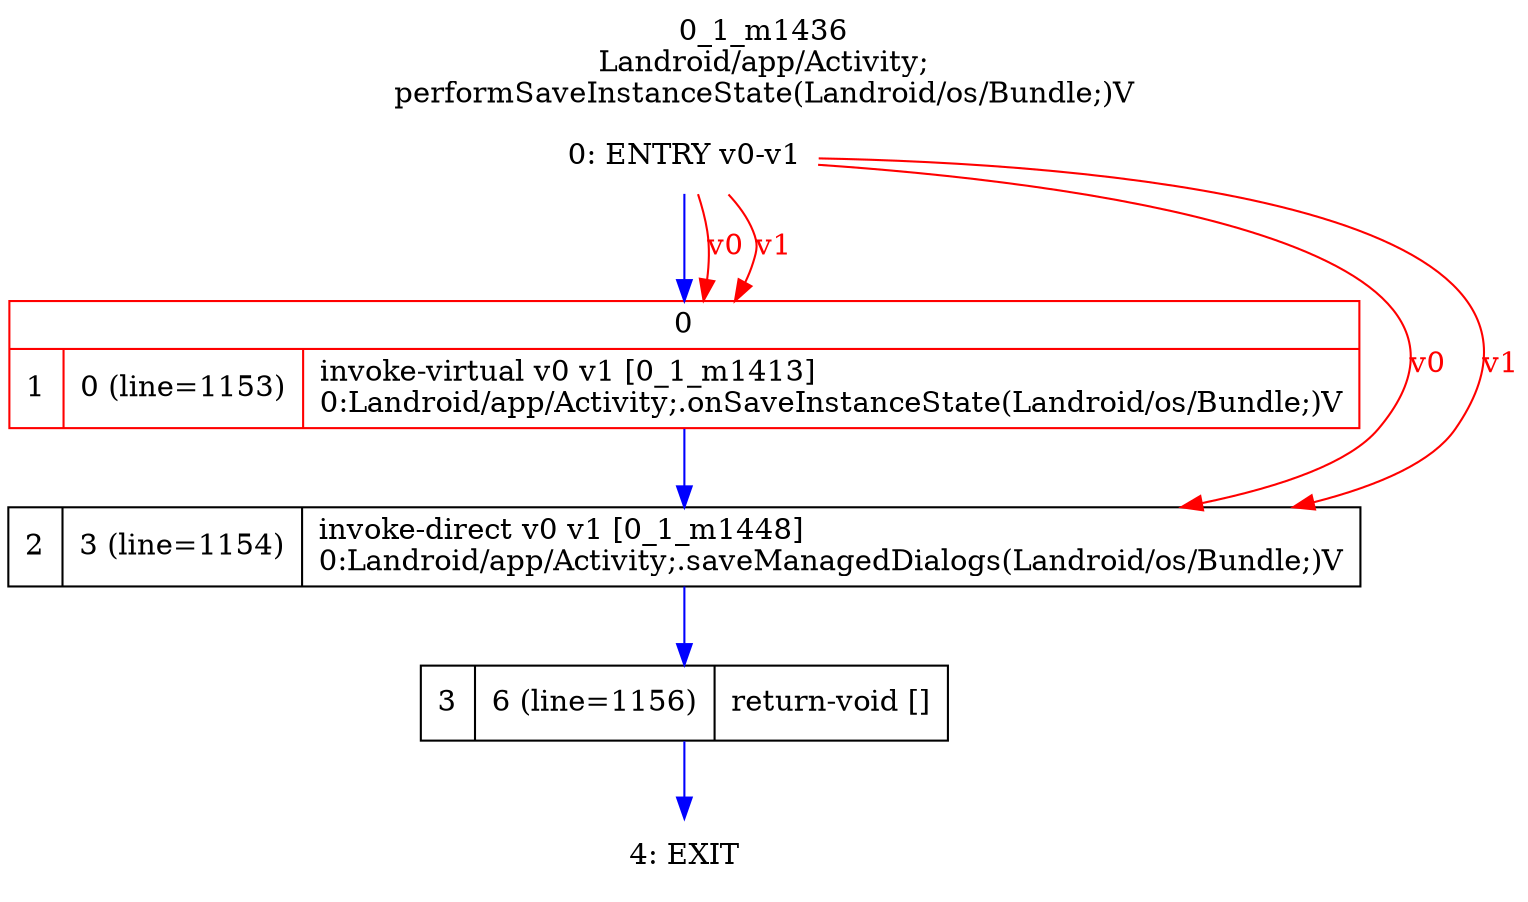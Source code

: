 digraph G {
rankdir=UD;
labelloc=t;
label="0_1_m1436\nLandroid/app/Activity;
performSaveInstanceState(Landroid/os/Bundle;)V";
0[label="0: ENTRY v0-v1",shape=plaintext];
1[label="{0|{1|0 (line=1153)|invoke-virtual v0 v1 [0_1_m1413]\l0:Landroid/app/Activity;.onSaveInstanceState(Landroid/os/Bundle;)V\l}}",shape=record,URL="0_1_m1413.dot", color=red];
2[label="2|3 (line=1154)|invoke-direct v0 v1 [0_1_m1448]\l0:Landroid/app/Activity;.saveManagedDialogs(Landroid/os/Bundle;)V\l",shape=record,URL="0_1_m1448.dot"];
3[label="3|6 (line=1156)|return-void []\l",shape=record];
4[label="4: EXIT",shape=plaintext];
0->1 [color=blue, fontcolor=blue,weight=100, taillabel=""];
1->2 [color=blue, fontcolor=blue,weight=100, taillabel=""];
2->3 [color=blue, fontcolor=blue,weight=100, taillabel=""];
3->4 [color=blue, fontcolor=blue,weight=100, taillabel=""];
0->1 [color=red, fontcolor=red, label="v0"];
0->1 [color=red, fontcolor=red, label="v1"];
0->2 [color=red, fontcolor=red, label="v0"];
0->2 [color=red, fontcolor=red, label="v1"];
}
